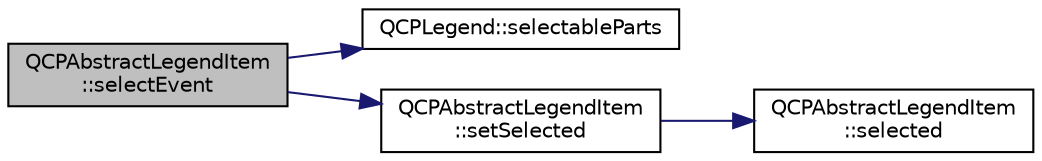 digraph "QCPAbstractLegendItem::selectEvent"
{
  edge [fontname="Helvetica",fontsize="10",labelfontname="Helvetica",labelfontsize="10"];
  node [fontname="Helvetica",fontsize="10",shape=record];
  rankdir="LR";
  Node52 [label="QCPAbstractLegendItem\l::selectEvent",height=0.2,width=0.4,color="black", fillcolor="grey75", style="filled", fontcolor="black"];
  Node52 -> Node53 [color="midnightblue",fontsize="10",style="solid",fontname="Helvetica"];
  Node53 [label="QCPLegend::selectableParts",height=0.2,width=0.4,color="black", fillcolor="white", style="filled",URL="$d9/db1/class_q_c_p_legend.html#ad091ff5e11edbe0adecba81c35522ac7"];
  Node52 -> Node54 [color="midnightblue",fontsize="10",style="solid",fontname="Helvetica"];
  Node54 [label="QCPAbstractLegendItem\l::setSelected",height=0.2,width=0.4,color="black", fillcolor="white", style="filled",URL="$d9/d2f/class_q_c_p_abstract_legend_item.html#a6eed93b0ab99cb3eabb043fb08179c2b"];
  Node54 -> Node55 [color="midnightblue",fontsize="10",style="solid",fontname="Helvetica"];
  Node55 [label="QCPAbstractLegendItem\l::selected",height=0.2,width=0.4,color="black", fillcolor="white", style="filled",URL="$d9/d2f/class_q_c_p_abstract_legend_item.html#adf427dbb05d5f1a8e84c6abcb05becdf"];
}
